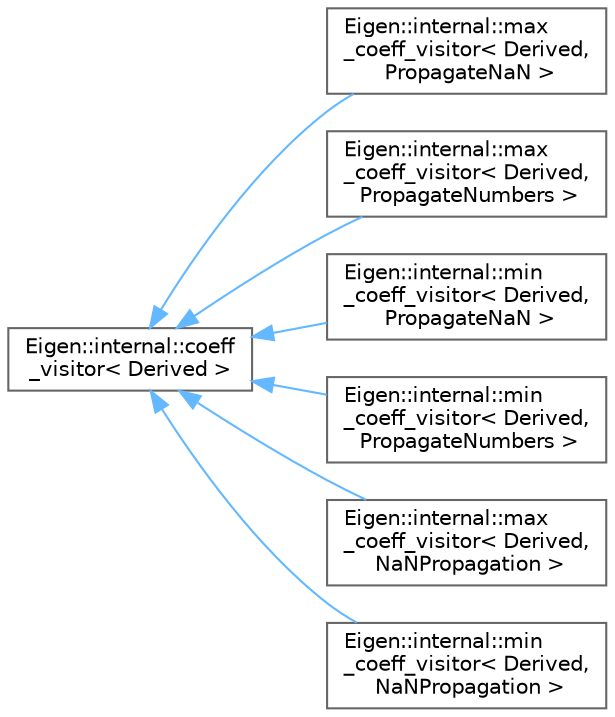 digraph "Graphical Class Hierarchy"
{
 // LATEX_PDF_SIZE
  bgcolor="transparent";
  edge [fontname=Helvetica,fontsize=10,labelfontname=Helvetica,labelfontsize=10];
  node [fontname=Helvetica,fontsize=10,shape=box,height=0.2,width=0.4];
  rankdir="LR";
  Node0 [id="Node000000",label="Eigen::internal::coeff\l_visitor\< Derived \>",height=0.2,width=0.4,color="grey40", fillcolor="white", style="filled",URL="$structEigen_1_1internal_1_1coeff__visitor.html",tooltip=" "];
  Node0 -> Node1 [id="edge749_Node000000_Node000001",dir="back",color="steelblue1",style="solid",tooltip=" "];
  Node1 [id="Node000001",label="Eigen::internal::max\l_coeff_visitor\< Derived,\l PropagateNaN \>",height=0.2,width=0.4,color="grey40", fillcolor="white", style="filled",URL="$structEigen_1_1internal_1_1max__coeff__visitor_3_01Derived_00_01PropagateNaN_01_4.html",tooltip=" "];
  Node0 -> Node2 [id="edge750_Node000000_Node000002",dir="back",color="steelblue1",style="solid",tooltip=" "];
  Node2 [id="Node000002",label="Eigen::internal::max\l_coeff_visitor\< Derived,\l PropagateNumbers \>",height=0.2,width=0.4,color="grey40", fillcolor="white", style="filled",URL="$structEigen_1_1internal_1_1max__coeff__visitor_3_01Derived_00_01PropagateNumbers_01_4.html",tooltip=" "];
  Node0 -> Node3 [id="edge751_Node000000_Node000003",dir="back",color="steelblue1",style="solid",tooltip=" "];
  Node3 [id="Node000003",label="Eigen::internal::min\l_coeff_visitor\< Derived,\l PropagateNaN \>",height=0.2,width=0.4,color="grey40", fillcolor="white", style="filled",URL="$structEigen_1_1internal_1_1min__coeff__visitor_3_01Derived_00_01PropagateNaN_01_4.html",tooltip=" "];
  Node0 -> Node4 [id="edge752_Node000000_Node000004",dir="back",color="steelblue1",style="solid",tooltip=" "];
  Node4 [id="Node000004",label="Eigen::internal::min\l_coeff_visitor\< Derived,\l PropagateNumbers \>",height=0.2,width=0.4,color="grey40", fillcolor="white", style="filled",URL="$structEigen_1_1internal_1_1min__coeff__visitor_3_01Derived_00_01PropagateNumbers_01_4.html",tooltip=" "];
  Node0 -> Node5 [id="edge753_Node000000_Node000005",dir="back",color="steelblue1",style="solid",tooltip=" "];
  Node5 [id="Node000005",label="Eigen::internal::max\l_coeff_visitor\< Derived,\l NaNPropagation \>",height=0.2,width=0.4,color="grey40", fillcolor="white", style="filled",URL="$structEigen_1_1internal_1_1max__coeff__visitor.html",tooltip=" "];
  Node0 -> Node6 [id="edge754_Node000000_Node000006",dir="back",color="steelblue1",style="solid",tooltip=" "];
  Node6 [id="Node000006",label="Eigen::internal::min\l_coeff_visitor\< Derived,\l NaNPropagation \>",height=0.2,width=0.4,color="grey40", fillcolor="white", style="filled",URL="$structEigen_1_1internal_1_1min__coeff__visitor.html",tooltip=" "];
}
